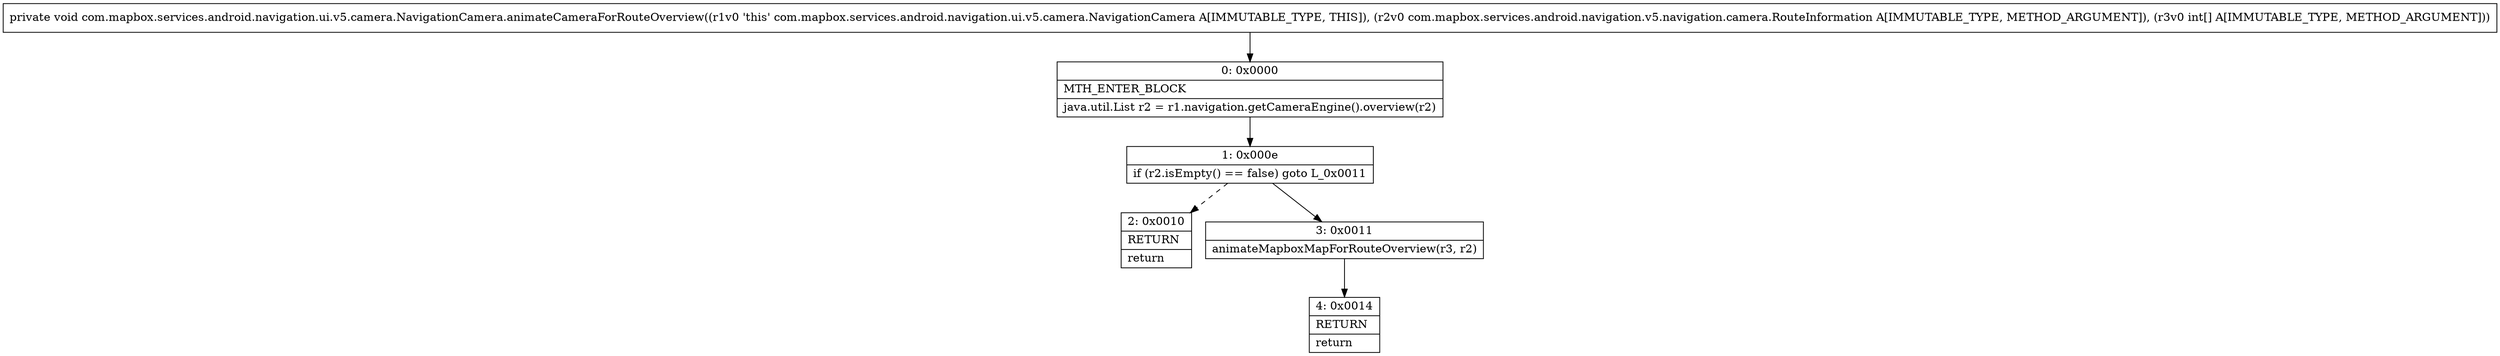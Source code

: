 digraph "CFG forcom.mapbox.services.android.navigation.ui.v5.camera.NavigationCamera.animateCameraForRouteOverview(Lcom\/mapbox\/services\/android\/navigation\/v5\/navigation\/camera\/RouteInformation;[I)V" {
Node_0 [shape=record,label="{0\:\ 0x0000|MTH_ENTER_BLOCK\l|java.util.List r2 = r1.navigation.getCameraEngine().overview(r2)\l}"];
Node_1 [shape=record,label="{1\:\ 0x000e|if (r2.isEmpty() == false) goto L_0x0011\l}"];
Node_2 [shape=record,label="{2\:\ 0x0010|RETURN\l|return\l}"];
Node_3 [shape=record,label="{3\:\ 0x0011|animateMapboxMapForRouteOverview(r3, r2)\l}"];
Node_4 [shape=record,label="{4\:\ 0x0014|RETURN\l|return\l}"];
MethodNode[shape=record,label="{private void com.mapbox.services.android.navigation.ui.v5.camera.NavigationCamera.animateCameraForRouteOverview((r1v0 'this' com.mapbox.services.android.navigation.ui.v5.camera.NavigationCamera A[IMMUTABLE_TYPE, THIS]), (r2v0 com.mapbox.services.android.navigation.v5.navigation.camera.RouteInformation A[IMMUTABLE_TYPE, METHOD_ARGUMENT]), (r3v0 int[] A[IMMUTABLE_TYPE, METHOD_ARGUMENT])) }"];
MethodNode -> Node_0;
Node_0 -> Node_1;
Node_1 -> Node_2[style=dashed];
Node_1 -> Node_3;
Node_3 -> Node_4;
}

